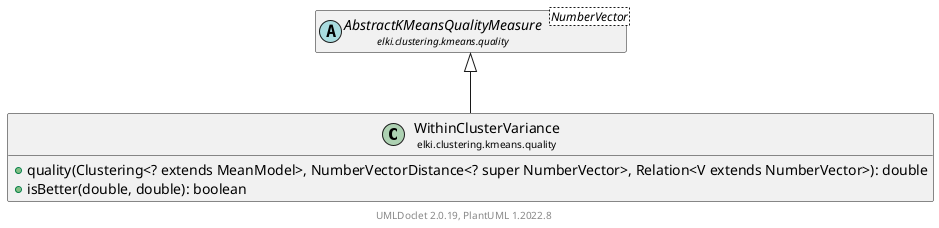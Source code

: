 @startuml
    remove .*\.(Instance|Par|Parameterizer|Factory)$
    set namespaceSeparator none
    hide empty fields
    hide empty methods

    class "<size:14>WithinClusterVariance\n<size:10>elki.clustering.kmeans.quality" as elki.clustering.kmeans.quality.WithinClusterVariance [[WithinClusterVariance.html]] {
        +quality(Clustering<? extends MeanModel>, NumberVectorDistance<? super NumberVector>, Relation<V extends NumberVector>): double
        +isBetter(double, double): boolean
    }

    abstract class "<size:14>AbstractKMeansQualityMeasure\n<size:10>elki.clustering.kmeans.quality" as elki.clustering.kmeans.quality.AbstractKMeansQualityMeasure<NumberVector> [[AbstractKMeansQualityMeasure.html]]

    elki.clustering.kmeans.quality.AbstractKMeansQualityMeasure <|-- elki.clustering.kmeans.quality.WithinClusterVariance

    center footer UMLDoclet 2.0.19, PlantUML 1.2022.8
@enduml
